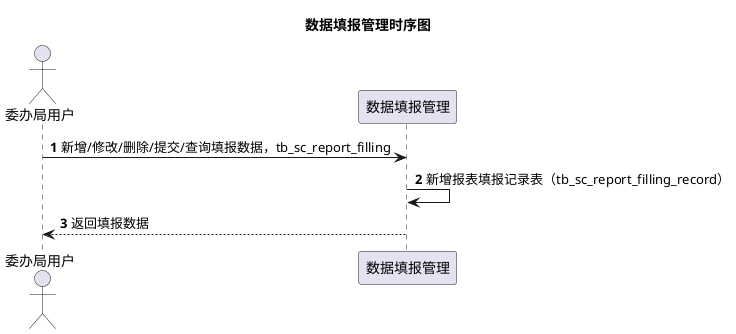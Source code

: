 @startuml
title 数据填报管理时序图

actor 委办局用户 as user
participant "数据填报管理" as dataReport

autonumber
user->dataReport:新增/修改/删除/提交/查询填报数据，tb_sc_report_filling
dataReport->dataReport:新增报表填报记录表（tb_sc_report_filling_record）
dataReport-->user:返回填报数据
@enduml